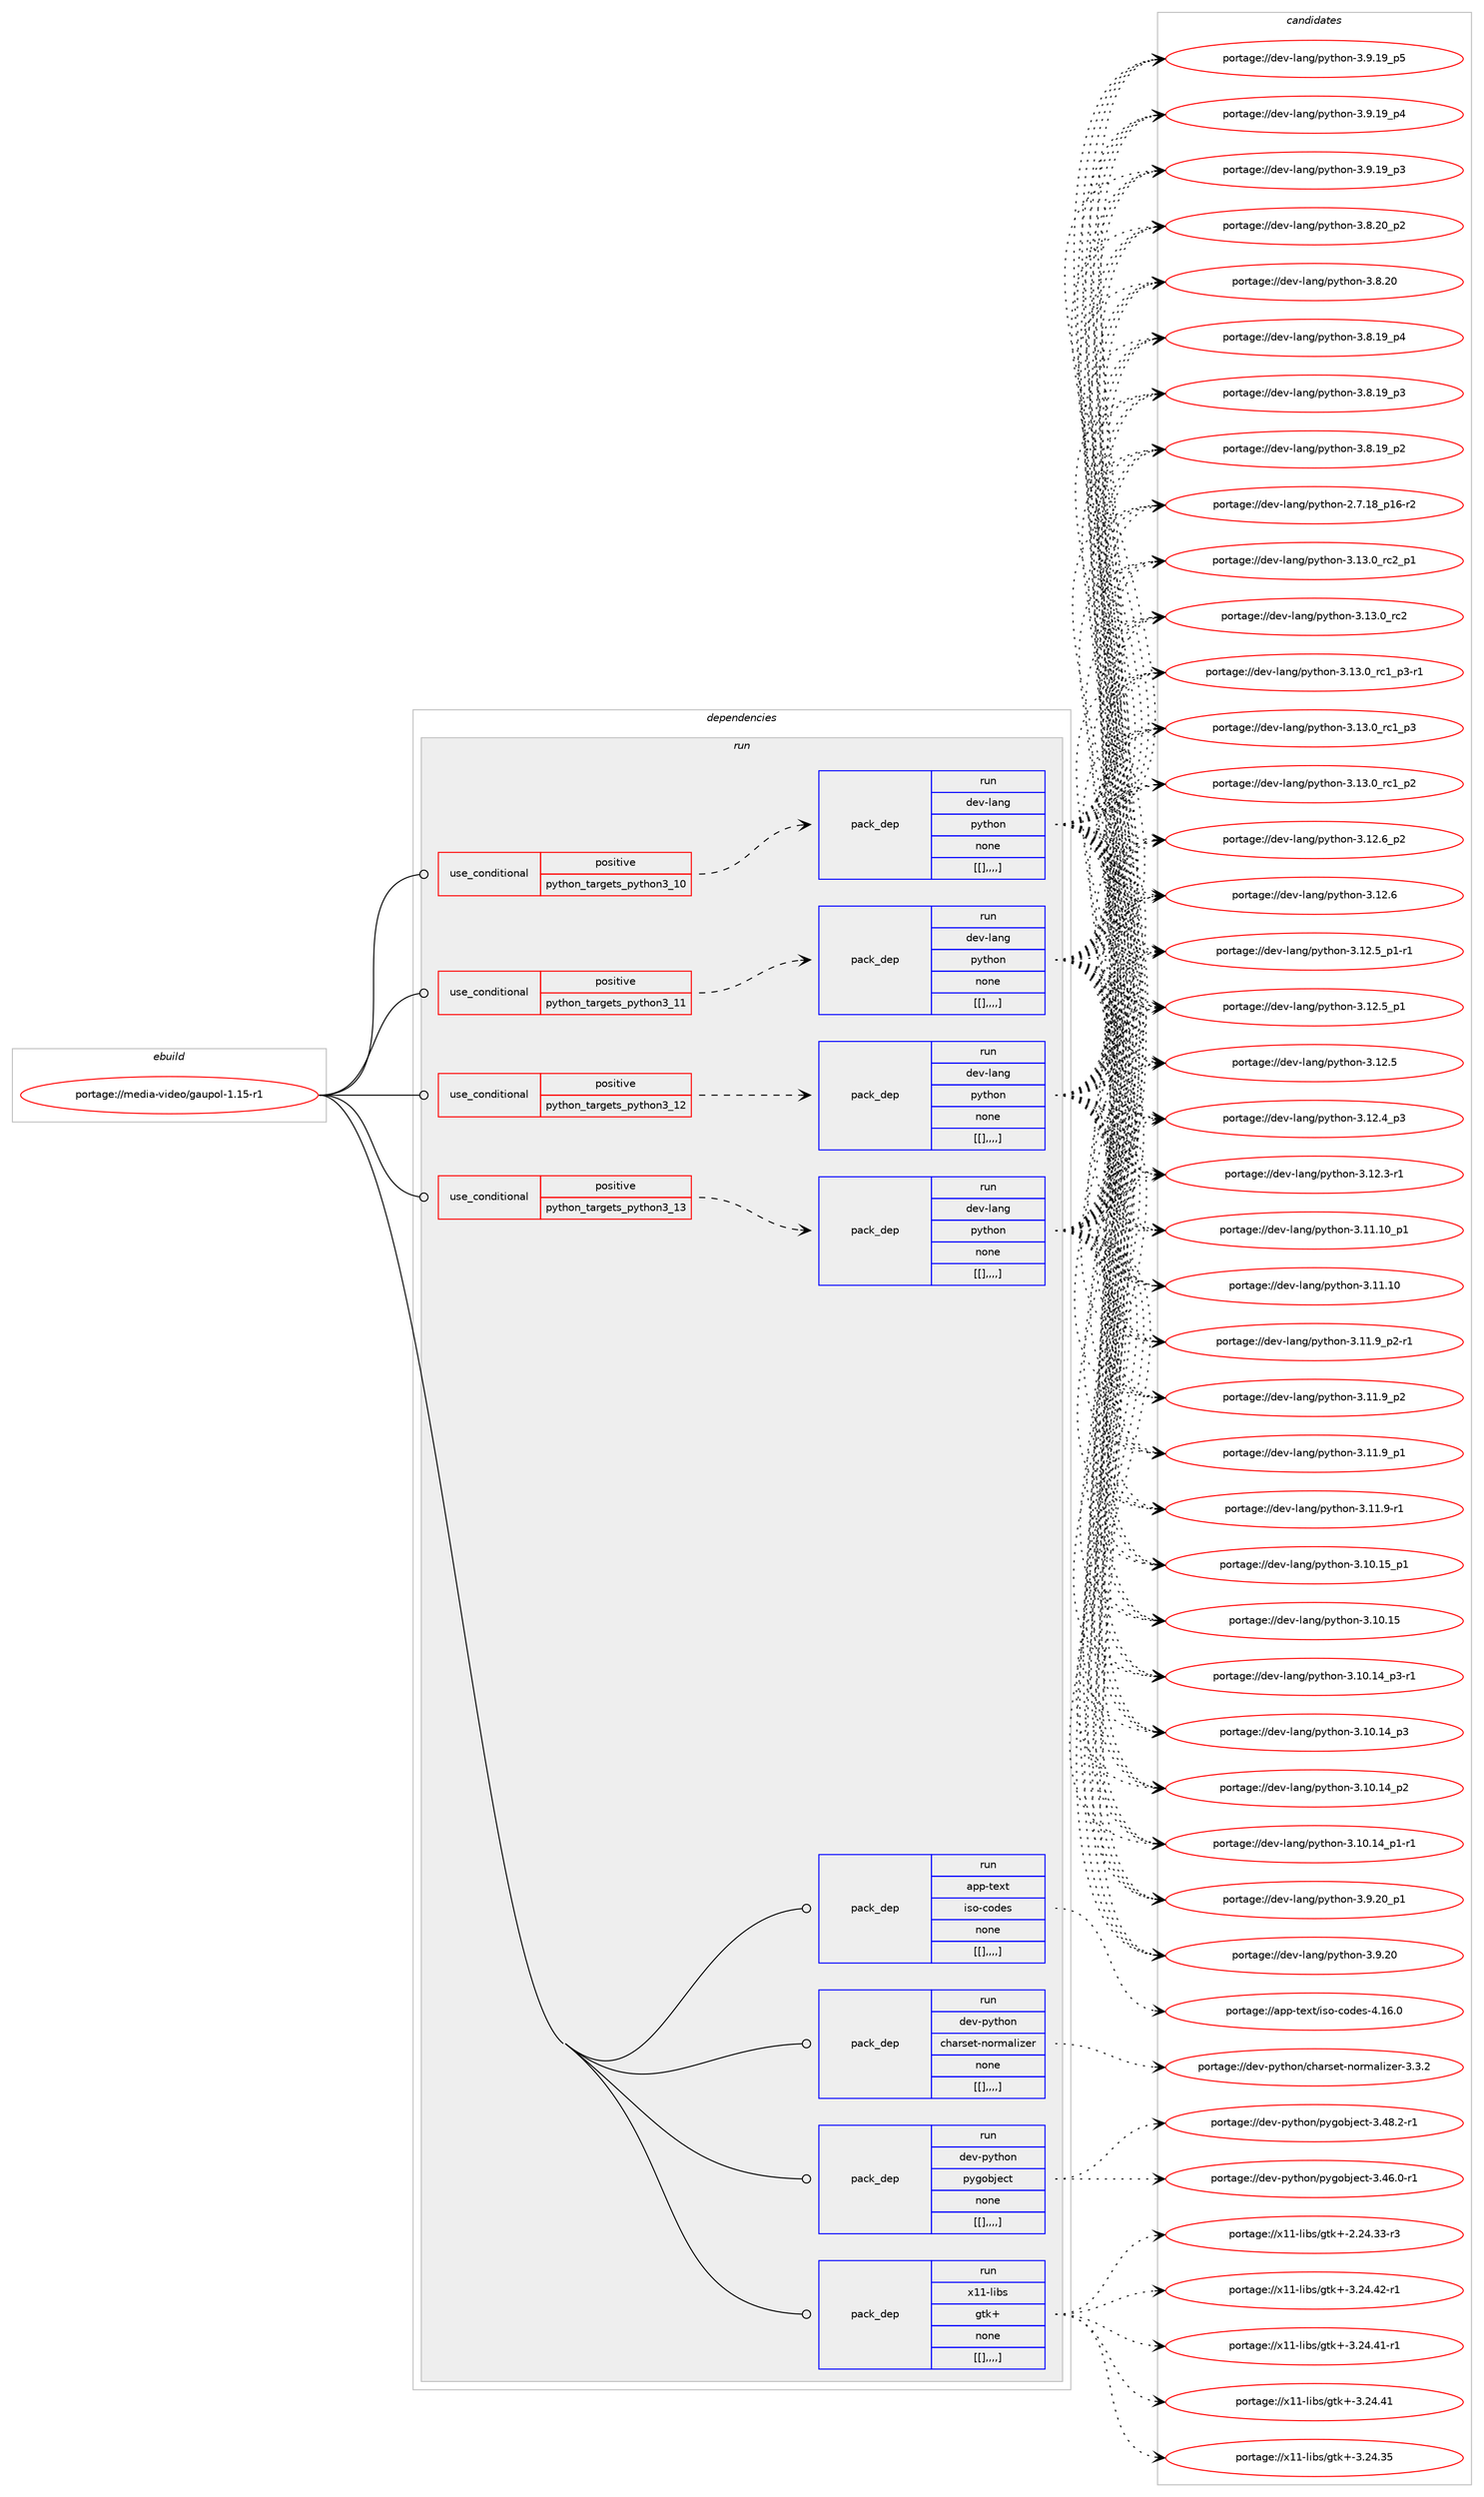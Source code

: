 digraph prolog {

# *************
# Graph options
# *************

newrank=true;
concentrate=true;
compound=true;
graph [rankdir=LR,fontname=Helvetica,fontsize=10,ranksep=1.5];#, ranksep=2.5, nodesep=0.2];
edge  [arrowhead=vee];
node  [fontname=Helvetica,fontsize=10];

# **********
# The ebuild
# **********

subgraph cluster_leftcol {
color=gray;
label=<<i>ebuild</i>>;
id [label="portage://media-video/gaupol-1.15-r1", color=red, width=4, href="../media-video/gaupol-1.15-r1.svg"];
}

# ****************
# The dependencies
# ****************

subgraph cluster_midcol {
color=gray;
label=<<i>dependencies</i>>;
subgraph cluster_compile {
fillcolor="#eeeeee";
style=filled;
label=<<i>compile</i>>;
}
subgraph cluster_compileandrun {
fillcolor="#eeeeee";
style=filled;
label=<<i>compile and run</i>>;
}
subgraph cluster_run {
fillcolor="#eeeeee";
style=filled;
label=<<i>run</i>>;
subgraph cond88435 {
dependency340562 [label=<<TABLE BORDER="0" CELLBORDER="1" CELLSPACING="0" CELLPADDING="4"><TR><TD ROWSPAN="3" CELLPADDING="10">use_conditional</TD></TR><TR><TD>positive</TD></TR><TR><TD>python_targets_python3_10</TD></TR></TABLE>>, shape=none, color=red];
subgraph pack249577 {
dependency340563 [label=<<TABLE BORDER="0" CELLBORDER="1" CELLSPACING="0" CELLPADDING="4" WIDTH="220"><TR><TD ROWSPAN="6" CELLPADDING="30">pack_dep</TD></TR><TR><TD WIDTH="110">run</TD></TR><TR><TD>dev-lang</TD></TR><TR><TD>python</TD></TR><TR><TD>none</TD></TR><TR><TD>[[],,,,]</TD></TR></TABLE>>, shape=none, color=blue];
}
dependency340562:e -> dependency340563:w [weight=20,style="dashed",arrowhead="vee"];
}
id:e -> dependency340562:w [weight=20,style="solid",arrowhead="odot"];
subgraph cond88436 {
dependency340564 [label=<<TABLE BORDER="0" CELLBORDER="1" CELLSPACING="0" CELLPADDING="4"><TR><TD ROWSPAN="3" CELLPADDING="10">use_conditional</TD></TR><TR><TD>positive</TD></TR><TR><TD>python_targets_python3_11</TD></TR></TABLE>>, shape=none, color=red];
subgraph pack249578 {
dependency340565 [label=<<TABLE BORDER="0" CELLBORDER="1" CELLSPACING="0" CELLPADDING="4" WIDTH="220"><TR><TD ROWSPAN="6" CELLPADDING="30">pack_dep</TD></TR><TR><TD WIDTH="110">run</TD></TR><TR><TD>dev-lang</TD></TR><TR><TD>python</TD></TR><TR><TD>none</TD></TR><TR><TD>[[],,,,]</TD></TR></TABLE>>, shape=none, color=blue];
}
dependency340564:e -> dependency340565:w [weight=20,style="dashed",arrowhead="vee"];
}
id:e -> dependency340564:w [weight=20,style="solid",arrowhead="odot"];
subgraph cond88437 {
dependency340566 [label=<<TABLE BORDER="0" CELLBORDER="1" CELLSPACING="0" CELLPADDING="4"><TR><TD ROWSPAN="3" CELLPADDING="10">use_conditional</TD></TR><TR><TD>positive</TD></TR><TR><TD>python_targets_python3_12</TD></TR></TABLE>>, shape=none, color=red];
subgraph pack249579 {
dependency340567 [label=<<TABLE BORDER="0" CELLBORDER="1" CELLSPACING="0" CELLPADDING="4" WIDTH="220"><TR><TD ROWSPAN="6" CELLPADDING="30">pack_dep</TD></TR><TR><TD WIDTH="110">run</TD></TR><TR><TD>dev-lang</TD></TR><TR><TD>python</TD></TR><TR><TD>none</TD></TR><TR><TD>[[],,,,]</TD></TR></TABLE>>, shape=none, color=blue];
}
dependency340566:e -> dependency340567:w [weight=20,style="dashed",arrowhead="vee"];
}
id:e -> dependency340566:w [weight=20,style="solid",arrowhead="odot"];
subgraph cond88438 {
dependency340568 [label=<<TABLE BORDER="0" CELLBORDER="1" CELLSPACING="0" CELLPADDING="4"><TR><TD ROWSPAN="3" CELLPADDING="10">use_conditional</TD></TR><TR><TD>positive</TD></TR><TR><TD>python_targets_python3_13</TD></TR></TABLE>>, shape=none, color=red];
subgraph pack249580 {
dependency340569 [label=<<TABLE BORDER="0" CELLBORDER="1" CELLSPACING="0" CELLPADDING="4" WIDTH="220"><TR><TD ROWSPAN="6" CELLPADDING="30">pack_dep</TD></TR><TR><TD WIDTH="110">run</TD></TR><TR><TD>dev-lang</TD></TR><TR><TD>python</TD></TR><TR><TD>none</TD></TR><TR><TD>[[],,,,]</TD></TR></TABLE>>, shape=none, color=blue];
}
dependency340568:e -> dependency340569:w [weight=20,style="dashed",arrowhead="vee"];
}
id:e -> dependency340568:w [weight=20,style="solid",arrowhead="odot"];
subgraph pack249581 {
dependency340570 [label=<<TABLE BORDER="0" CELLBORDER="1" CELLSPACING="0" CELLPADDING="4" WIDTH="220"><TR><TD ROWSPAN="6" CELLPADDING="30">pack_dep</TD></TR><TR><TD WIDTH="110">run</TD></TR><TR><TD>app-text</TD></TR><TR><TD>iso-codes</TD></TR><TR><TD>none</TD></TR><TR><TD>[[],,,,]</TD></TR></TABLE>>, shape=none, color=blue];
}
id:e -> dependency340570:w [weight=20,style="solid",arrowhead="odot"];
subgraph pack249582 {
dependency340571 [label=<<TABLE BORDER="0" CELLBORDER="1" CELLSPACING="0" CELLPADDING="4" WIDTH="220"><TR><TD ROWSPAN="6" CELLPADDING="30">pack_dep</TD></TR><TR><TD WIDTH="110">run</TD></TR><TR><TD>dev-python</TD></TR><TR><TD>charset-normalizer</TD></TR><TR><TD>none</TD></TR><TR><TD>[[],,,,]</TD></TR></TABLE>>, shape=none, color=blue];
}
id:e -> dependency340571:w [weight=20,style="solid",arrowhead="odot"];
subgraph pack249583 {
dependency340572 [label=<<TABLE BORDER="0" CELLBORDER="1" CELLSPACING="0" CELLPADDING="4" WIDTH="220"><TR><TD ROWSPAN="6" CELLPADDING="30">pack_dep</TD></TR><TR><TD WIDTH="110">run</TD></TR><TR><TD>dev-python</TD></TR><TR><TD>pygobject</TD></TR><TR><TD>none</TD></TR><TR><TD>[[],,,,]</TD></TR></TABLE>>, shape=none, color=blue];
}
id:e -> dependency340572:w [weight=20,style="solid",arrowhead="odot"];
subgraph pack249584 {
dependency340573 [label=<<TABLE BORDER="0" CELLBORDER="1" CELLSPACING="0" CELLPADDING="4" WIDTH="220"><TR><TD ROWSPAN="6" CELLPADDING="30">pack_dep</TD></TR><TR><TD WIDTH="110">run</TD></TR><TR><TD>x11-libs</TD></TR><TR><TD>gtk+</TD></TR><TR><TD>none</TD></TR><TR><TD>[[],,,,]</TD></TR></TABLE>>, shape=none, color=blue];
}
id:e -> dependency340573:w [weight=20,style="solid",arrowhead="odot"];
}
}

# **************
# The candidates
# **************

subgraph cluster_choices {
rank=same;
color=gray;
label=<<i>candidates</i>>;

subgraph choice249577 {
color=black;
nodesep=1;
choice100101118451089711010347112121116104111110455146495146489511499509511249 [label="portage://dev-lang/python-3.13.0_rc2_p1", color=red, width=4,href="../dev-lang/python-3.13.0_rc2_p1.svg"];
choice10010111845108971101034711212111610411111045514649514648951149950 [label="portage://dev-lang/python-3.13.0_rc2", color=red, width=4,href="../dev-lang/python-3.13.0_rc2.svg"];
choice1001011184510897110103471121211161041111104551464951464895114994995112514511449 [label="portage://dev-lang/python-3.13.0_rc1_p3-r1", color=red, width=4,href="../dev-lang/python-3.13.0_rc1_p3-r1.svg"];
choice100101118451089711010347112121116104111110455146495146489511499499511251 [label="portage://dev-lang/python-3.13.0_rc1_p3", color=red, width=4,href="../dev-lang/python-3.13.0_rc1_p3.svg"];
choice100101118451089711010347112121116104111110455146495146489511499499511250 [label="portage://dev-lang/python-3.13.0_rc1_p2", color=red, width=4,href="../dev-lang/python-3.13.0_rc1_p2.svg"];
choice100101118451089711010347112121116104111110455146495046549511250 [label="portage://dev-lang/python-3.12.6_p2", color=red, width=4,href="../dev-lang/python-3.12.6_p2.svg"];
choice10010111845108971101034711212111610411111045514649504654 [label="portage://dev-lang/python-3.12.6", color=red, width=4,href="../dev-lang/python-3.12.6.svg"];
choice1001011184510897110103471121211161041111104551464950465395112494511449 [label="portage://dev-lang/python-3.12.5_p1-r1", color=red, width=4,href="../dev-lang/python-3.12.5_p1-r1.svg"];
choice100101118451089711010347112121116104111110455146495046539511249 [label="portage://dev-lang/python-3.12.5_p1", color=red, width=4,href="../dev-lang/python-3.12.5_p1.svg"];
choice10010111845108971101034711212111610411111045514649504653 [label="portage://dev-lang/python-3.12.5", color=red, width=4,href="../dev-lang/python-3.12.5.svg"];
choice100101118451089711010347112121116104111110455146495046529511251 [label="portage://dev-lang/python-3.12.4_p3", color=red, width=4,href="../dev-lang/python-3.12.4_p3.svg"];
choice100101118451089711010347112121116104111110455146495046514511449 [label="portage://dev-lang/python-3.12.3-r1", color=red, width=4,href="../dev-lang/python-3.12.3-r1.svg"];
choice10010111845108971101034711212111610411111045514649494649489511249 [label="portage://dev-lang/python-3.11.10_p1", color=red, width=4,href="../dev-lang/python-3.11.10_p1.svg"];
choice1001011184510897110103471121211161041111104551464949464948 [label="portage://dev-lang/python-3.11.10", color=red, width=4,href="../dev-lang/python-3.11.10.svg"];
choice1001011184510897110103471121211161041111104551464949465795112504511449 [label="portage://dev-lang/python-3.11.9_p2-r1", color=red, width=4,href="../dev-lang/python-3.11.9_p2-r1.svg"];
choice100101118451089711010347112121116104111110455146494946579511250 [label="portage://dev-lang/python-3.11.9_p2", color=red, width=4,href="../dev-lang/python-3.11.9_p2.svg"];
choice100101118451089711010347112121116104111110455146494946579511249 [label="portage://dev-lang/python-3.11.9_p1", color=red, width=4,href="../dev-lang/python-3.11.9_p1.svg"];
choice100101118451089711010347112121116104111110455146494946574511449 [label="portage://dev-lang/python-3.11.9-r1", color=red, width=4,href="../dev-lang/python-3.11.9-r1.svg"];
choice10010111845108971101034711212111610411111045514649484649539511249 [label="portage://dev-lang/python-3.10.15_p1", color=red, width=4,href="../dev-lang/python-3.10.15_p1.svg"];
choice1001011184510897110103471121211161041111104551464948464953 [label="portage://dev-lang/python-3.10.15", color=red, width=4,href="../dev-lang/python-3.10.15.svg"];
choice100101118451089711010347112121116104111110455146494846495295112514511449 [label="portage://dev-lang/python-3.10.14_p3-r1", color=red, width=4,href="../dev-lang/python-3.10.14_p3-r1.svg"];
choice10010111845108971101034711212111610411111045514649484649529511251 [label="portage://dev-lang/python-3.10.14_p3", color=red, width=4,href="../dev-lang/python-3.10.14_p3.svg"];
choice10010111845108971101034711212111610411111045514649484649529511250 [label="portage://dev-lang/python-3.10.14_p2", color=red, width=4,href="../dev-lang/python-3.10.14_p2.svg"];
choice100101118451089711010347112121116104111110455146494846495295112494511449 [label="portage://dev-lang/python-3.10.14_p1-r1", color=red, width=4,href="../dev-lang/python-3.10.14_p1-r1.svg"];
choice100101118451089711010347112121116104111110455146574650489511249 [label="portage://dev-lang/python-3.9.20_p1", color=red, width=4,href="../dev-lang/python-3.9.20_p1.svg"];
choice10010111845108971101034711212111610411111045514657465048 [label="portage://dev-lang/python-3.9.20", color=red, width=4,href="../dev-lang/python-3.9.20.svg"];
choice100101118451089711010347112121116104111110455146574649579511253 [label="portage://dev-lang/python-3.9.19_p5", color=red, width=4,href="../dev-lang/python-3.9.19_p5.svg"];
choice100101118451089711010347112121116104111110455146574649579511252 [label="portage://dev-lang/python-3.9.19_p4", color=red, width=4,href="../dev-lang/python-3.9.19_p4.svg"];
choice100101118451089711010347112121116104111110455146574649579511251 [label="portage://dev-lang/python-3.9.19_p3", color=red, width=4,href="../dev-lang/python-3.9.19_p3.svg"];
choice100101118451089711010347112121116104111110455146564650489511250 [label="portage://dev-lang/python-3.8.20_p2", color=red, width=4,href="../dev-lang/python-3.8.20_p2.svg"];
choice10010111845108971101034711212111610411111045514656465048 [label="portage://dev-lang/python-3.8.20", color=red, width=4,href="../dev-lang/python-3.8.20.svg"];
choice100101118451089711010347112121116104111110455146564649579511252 [label="portage://dev-lang/python-3.8.19_p4", color=red, width=4,href="../dev-lang/python-3.8.19_p4.svg"];
choice100101118451089711010347112121116104111110455146564649579511251 [label="portage://dev-lang/python-3.8.19_p3", color=red, width=4,href="../dev-lang/python-3.8.19_p3.svg"];
choice100101118451089711010347112121116104111110455146564649579511250 [label="portage://dev-lang/python-3.8.19_p2", color=red, width=4,href="../dev-lang/python-3.8.19_p2.svg"];
choice100101118451089711010347112121116104111110455046554649569511249544511450 [label="portage://dev-lang/python-2.7.18_p16-r2", color=red, width=4,href="../dev-lang/python-2.7.18_p16-r2.svg"];
dependency340563:e -> choice100101118451089711010347112121116104111110455146495146489511499509511249:w [style=dotted,weight="100"];
dependency340563:e -> choice10010111845108971101034711212111610411111045514649514648951149950:w [style=dotted,weight="100"];
dependency340563:e -> choice1001011184510897110103471121211161041111104551464951464895114994995112514511449:w [style=dotted,weight="100"];
dependency340563:e -> choice100101118451089711010347112121116104111110455146495146489511499499511251:w [style=dotted,weight="100"];
dependency340563:e -> choice100101118451089711010347112121116104111110455146495146489511499499511250:w [style=dotted,weight="100"];
dependency340563:e -> choice100101118451089711010347112121116104111110455146495046549511250:w [style=dotted,weight="100"];
dependency340563:e -> choice10010111845108971101034711212111610411111045514649504654:w [style=dotted,weight="100"];
dependency340563:e -> choice1001011184510897110103471121211161041111104551464950465395112494511449:w [style=dotted,weight="100"];
dependency340563:e -> choice100101118451089711010347112121116104111110455146495046539511249:w [style=dotted,weight="100"];
dependency340563:e -> choice10010111845108971101034711212111610411111045514649504653:w [style=dotted,weight="100"];
dependency340563:e -> choice100101118451089711010347112121116104111110455146495046529511251:w [style=dotted,weight="100"];
dependency340563:e -> choice100101118451089711010347112121116104111110455146495046514511449:w [style=dotted,weight="100"];
dependency340563:e -> choice10010111845108971101034711212111610411111045514649494649489511249:w [style=dotted,weight="100"];
dependency340563:e -> choice1001011184510897110103471121211161041111104551464949464948:w [style=dotted,weight="100"];
dependency340563:e -> choice1001011184510897110103471121211161041111104551464949465795112504511449:w [style=dotted,weight="100"];
dependency340563:e -> choice100101118451089711010347112121116104111110455146494946579511250:w [style=dotted,weight="100"];
dependency340563:e -> choice100101118451089711010347112121116104111110455146494946579511249:w [style=dotted,weight="100"];
dependency340563:e -> choice100101118451089711010347112121116104111110455146494946574511449:w [style=dotted,weight="100"];
dependency340563:e -> choice10010111845108971101034711212111610411111045514649484649539511249:w [style=dotted,weight="100"];
dependency340563:e -> choice1001011184510897110103471121211161041111104551464948464953:w [style=dotted,weight="100"];
dependency340563:e -> choice100101118451089711010347112121116104111110455146494846495295112514511449:w [style=dotted,weight="100"];
dependency340563:e -> choice10010111845108971101034711212111610411111045514649484649529511251:w [style=dotted,weight="100"];
dependency340563:e -> choice10010111845108971101034711212111610411111045514649484649529511250:w [style=dotted,weight="100"];
dependency340563:e -> choice100101118451089711010347112121116104111110455146494846495295112494511449:w [style=dotted,weight="100"];
dependency340563:e -> choice100101118451089711010347112121116104111110455146574650489511249:w [style=dotted,weight="100"];
dependency340563:e -> choice10010111845108971101034711212111610411111045514657465048:w [style=dotted,weight="100"];
dependency340563:e -> choice100101118451089711010347112121116104111110455146574649579511253:w [style=dotted,weight="100"];
dependency340563:e -> choice100101118451089711010347112121116104111110455146574649579511252:w [style=dotted,weight="100"];
dependency340563:e -> choice100101118451089711010347112121116104111110455146574649579511251:w [style=dotted,weight="100"];
dependency340563:e -> choice100101118451089711010347112121116104111110455146564650489511250:w [style=dotted,weight="100"];
dependency340563:e -> choice10010111845108971101034711212111610411111045514656465048:w [style=dotted,weight="100"];
dependency340563:e -> choice100101118451089711010347112121116104111110455146564649579511252:w [style=dotted,weight="100"];
dependency340563:e -> choice100101118451089711010347112121116104111110455146564649579511251:w [style=dotted,weight="100"];
dependency340563:e -> choice100101118451089711010347112121116104111110455146564649579511250:w [style=dotted,weight="100"];
dependency340563:e -> choice100101118451089711010347112121116104111110455046554649569511249544511450:w [style=dotted,weight="100"];
}
subgraph choice249578 {
color=black;
nodesep=1;
choice100101118451089711010347112121116104111110455146495146489511499509511249 [label="portage://dev-lang/python-3.13.0_rc2_p1", color=red, width=4,href="../dev-lang/python-3.13.0_rc2_p1.svg"];
choice10010111845108971101034711212111610411111045514649514648951149950 [label="portage://dev-lang/python-3.13.0_rc2", color=red, width=4,href="../dev-lang/python-3.13.0_rc2.svg"];
choice1001011184510897110103471121211161041111104551464951464895114994995112514511449 [label="portage://dev-lang/python-3.13.0_rc1_p3-r1", color=red, width=4,href="../dev-lang/python-3.13.0_rc1_p3-r1.svg"];
choice100101118451089711010347112121116104111110455146495146489511499499511251 [label="portage://dev-lang/python-3.13.0_rc1_p3", color=red, width=4,href="../dev-lang/python-3.13.0_rc1_p3.svg"];
choice100101118451089711010347112121116104111110455146495146489511499499511250 [label="portage://dev-lang/python-3.13.0_rc1_p2", color=red, width=4,href="../dev-lang/python-3.13.0_rc1_p2.svg"];
choice100101118451089711010347112121116104111110455146495046549511250 [label="portage://dev-lang/python-3.12.6_p2", color=red, width=4,href="../dev-lang/python-3.12.6_p2.svg"];
choice10010111845108971101034711212111610411111045514649504654 [label="portage://dev-lang/python-3.12.6", color=red, width=4,href="../dev-lang/python-3.12.6.svg"];
choice1001011184510897110103471121211161041111104551464950465395112494511449 [label="portage://dev-lang/python-3.12.5_p1-r1", color=red, width=4,href="../dev-lang/python-3.12.5_p1-r1.svg"];
choice100101118451089711010347112121116104111110455146495046539511249 [label="portage://dev-lang/python-3.12.5_p1", color=red, width=4,href="../dev-lang/python-3.12.5_p1.svg"];
choice10010111845108971101034711212111610411111045514649504653 [label="portage://dev-lang/python-3.12.5", color=red, width=4,href="../dev-lang/python-3.12.5.svg"];
choice100101118451089711010347112121116104111110455146495046529511251 [label="portage://dev-lang/python-3.12.4_p3", color=red, width=4,href="../dev-lang/python-3.12.4_p3.svg"];
choice100101118451089711010347112121116104111110455146495046514511449 [label="portage://dev-lang/python-3.12.3-r1", color=red, width=4,href="../dev-lang/python-3.12.3-r1.svg"];
choice10010111845108971101034711212111610411111045514649494649489511249 [label="portage://dev-lang/python-3.11.10_p1", color=red, width=4,href="../dev-lang/python-3.11.10_p1.svg"];
choice1001011184510897110103471121211161041111104551464949464948 [label="portage://dev-lang/python-3.11.10", color=red, width=4,href="../dev-lang/python-3.11.10.svg"];
choice1001011184510897110103471121211161041111104551464949465795112504511449 [label="portage://dev-lang/python-3.11.9_p2-r1", color=red, width=4,href="../dev-lang/python-3.11.9_p2-r1.svg"];
choice100101118451089711010347112121116104111110455146494946579511250 [label="portage://dev-lang/python-3.11.9_p2", color=red, width=4,href="../dev-lang/python-3.11.9_p2.svg"];
choice100101118451089711010347112121116104111110455146494946579511249 [label="portage://dev-lang/python-3.11.9_p1", color=red, width=4,href="../dev-lang/python-3.11.9_p1.svg"];
choice100101118451089711010347112121116104111110455146494946574511449 [label="portage://dev-lang/python-3.11.9-r1", color=red, width=4,href="../dev-lang/python-3.11.9-r1.svg"];
choice10010111845108971101034711212111610411111045514649484649539511249 [label="portage://dev-lang/python-3.10.15_p1", color=red, width=4,href="../dev-lang/python-3.10.15_p1.svg"];
choice1001011184510897110103471121211161041111104551464948464953 [label="portage://dev-lang/python-3.10.15", color=red, width=4,href="../dev-lang/python-3.10.15.svg"];
choice100101118451089711010347112121116104111110455146494846495295112514511449 [label="portage://dev-lang/python-3.10.14_p3-r1", color=red, width=4,href="../dev-lang/python-3.10.14_p3-r1.svg"];
choice10010111845108971101034711212111610411111045514649484649529511251 [label="portage://dev-lang/python-3.10.14_p3", color=red, width=4,href="../dev-lang/python-3.10.14_p3.svg"];
choice10010111845108971101034711212111610411111045514649484649529511250 [label="portage://dev-lang/python-3.10.14_p2", color=red, width=4,href="../dev-lang/python-3.10.14_p2.svg"];
choice100101118451089711010347112121116104111110455146494846495295112494511449 [label="portage://dev-lang/python-3.10.14_p1-r1", color=red, width=4,href="../dev-lang/python-3.10.14_p1-r1.svg"];
choice100101118451089711010347112121116104111110455146574650489511249 [label="portage://dev-lang/python-3.9.20_p1", color=red, width=4,href="../dev-lang/python-3.9.20_p1.svg"];
choice10010111845108971101034711212111610411111045514657465048 [label="portage://dev-lang/python-3.9.20", color=red, width=4,href="../dev-lang/python-3.9.20.svg"];
choice100101118451089711010347112121116104111110455146574649579511253 [label="portage://dev-lang/python-3.9.19_p5", color=red, width=4,href="../dev-lang/python-3.9.19_p5.svg"];
choice100101118451089711010347112121116104111110455146574649579511252 [label="portage://dev-lang/python-3.9.19_p4", color=red, width=4,href="../dev-lang/python-3.9.19_p4.svg"];
choice100101118451089711010347112121116104111110455146574649579511251 [label="portage://dev-lang/python-3.9.19_p3", color=red, width=4,href="../dev-lang/python-3.9.19_p3.svg"];
choice100101118451089711010347112121116104111110455146564650489511250 [label="portage://dev-lang/python-3.8.20_p2", color=red, width=4,href="../dev-lang/python-3.8.20_p2.svg"];
choice10010111845108971101034711212111610411111045514656465048 [label="portage://dev-lang/python-3.8.20", color=red, width=4,href="../dev-lang/python-3.8.20.svg"];
choice100101118451089711010347112121116104111110455146564649579511252 [label="portage://dev-lang/python-3.8.19_p4", color=red, width=4,href="../dev-lang/python-3.8.19_p4.svg"];
choice100101118451089711010347112121116104111110455146564649579511251 [label="portage://dev-lang/python-3.8.19_p3", color=red, width=4,href="../dev-lang/python-3.8.19_p3.svg"];
choice100101118451089711010347112121116104111110455146564649579511250 [label="portage://dev-lang/python-3.8.19_p2", color=red, width=4,href="../dev-lang/python-3.8.19_p2.svg"];
choice100101118451089711010347112121116104111110455046554649569511249544511450 [label="portage://dev-lang/python-2.7.18_p16-r2", color=red, width=4,href="../dev-lang/python-2.7.18_p16-r2.svg"];
dependency340565:e -> choice100101118451089711010347112121116104111110455146495146489511499509511249:w [style=dotted,weight="100"];
dependency340565:e -> choice10010111845108971101034711212111610411111045514649514648951149950:w [style=dotted,weight="100"];
dependency340565:e -> choice1001011184510897110103471121211161041111104551464951464895114994995112514511449:w [style=dotted,weight="100"];
dependency340565:e -> choice100101118451089711010347112121116104111110455146495146489511499499511251:w [style=dotted,weight="100"];
dependency340565:e -> choice100101118451089711010347112121116104111110455146495146489511499499511250:w [style=dotted,weight="100"];
dependency340565:e -> choice100101118451089711010347112121116104111110455146495046549511250:w [style=dotted,weight="100"];
dependency340565:e -> choice10010111845108971101034711212111610411111045514649504654:w [style=dotted,weight="100"];
dependency340565:e -> choice1001011184510897110103471121211161041111104551464950465395112494511449:w [style=dotted,weight="100"];
dependency340565:e -> choice100101118451089711010347112121116104111110455146495046539511249:w [style=dotted,weight="100"];
dependency340565:e -> choice10010111845108971101034711212111610411111045514649504653:w [style=dotted,weight="100"];
dependency340565:e -> choice100101118451089711010347112121116104111110455146495046529511251:w [style=dotted,weight="100"];
dependency340565:e -> choice100101118451089711010347112121116104111110455146495046514511449:w [style=dotted,weight="100"];
dependency340565:e -> choice10010111845108971101034711212111610411111045514649494649489511249:w [style=dotted,weight="100"];
dependency340565:e -> choice1001011184510897110103471121211161041111104551464949464948:w [style=dotted,weight="100"];
dependency340565:e -> choice1001011184510897110103471121211161041111104551464949465795112504511449:w [style=dotted,weight="100"];
dependency340565:e -> choice100101118451089711010347112121116104111110455146494946579511250:w [style=dotted,weight="100"];
dependency340565:e -> choice100101118451089711010347112121116104111110455146494946579511249:w [style=dotted,weight="100"];
dependency340565:e -> choice100101118451089711010347112121116104111110455146494946574511449:w [style=dotted,weight="100"];
dependency340565:e -> choice10010111845108971101034711212111610411111045514649484649539511249:w [style=dotted,weight="100"];
dependency340565:e -> choice1001011184510897110103471121211161041111104551464948464953:w [style=dotted,weight="100"];
dependency340565:e -> choice100101118451089711010347112121116104111110455146494846495295112514511449:w [style=dotted,weight="100"];
dependency340565:e -> choice10010111845108971101034711212111610411111045514649484649529511251:w [style=dotted,weight="100"];
dependency340565:e -> choice10010111845108971101034711212111610411111045514649484649529511250:w [style=dotted,weight="100"];
dependency340565:e -> choice100101118451089711010347112121116104111110455146494846495295112494511449:w [style=dotted,weight="100"];
dependency340565:e -> choice100101118451089711010347112121116104111110455146574650489511249:w [style=dotted,weight="100"];
dependency340565:e -> choice10010111845108971101034711212111610411111045514657465048:w [style=dotted,weight="100"];
dependency340565:e -> choice100101118451089711010347112121116104111110455146574649579511253:w [style=dotted,weight="100"];
dependency340565:e -> choice100101118451089711010347112121116104111110455146574649579511252:w [style=dotted,weight="100"];
dependency340565:e -> choice100101118451089711010347112121116104111110455146574649579511251:w [style=dotted,weight="100"];
dependency340565:e -> choice100101118451089711010347112121116104111110455146564650489511250:w [style=dotted,weight="100"];
dependency340565:e -> choice10010111845108971101034711212111610411111045514656465048:w [style=dotted,weight="100"];
dependency340565:e -> choice100101118451089711010347112121116104111110455146564649579511252:w [style=dotted,weight="100"];
dependency340565:e -> choice100101118451089711010347112121116104111110455146564649579511251:w [style=dotted,weight="100"];
dependency340565:e -> choice100101118451089711010347112121116104111110455146564649579511250:w [style=dotted,weight="100"];
dependency340565:e -> choice100101118451089711010347112121116104111110455046554649569511249544511450:w [style=dotted,weight="100"];
}
subgraph choice249579 {
color=black;
nodesep=1;
choice100101118451089711010347112121116104111110455146495146489511499509511249 [label="portage://dev-lang/python-3.13.0_rc2_p1", color=red, width=4,href="../dev-lang/python-3.13.0_rc2_p1.svg"];
choice10010111845108971101034711212111610411111045514649514648951149950 [label="portage://dev-lang/python-3.13.0_rc2", color=red, width=4,href="../dev-lang/python-3.13.0_rc2.svg"];
choice1001011184510897110103471121211161041111104551464951464895114994995112514511449 [label="portage://dev-lang/python-3.13.0_rc1_p3-r1", color=red, width=4,href="../dev-lang/python-3.13.0_rc1_p3-r1.svg"];
choice100101118451089711010347112121116104111110455146495146489511499499511251 [label="portage://dev-lang/python-3.13.0_rc1_p3", color=red, width=4,href="../dev-lang/python-3.13.0_rc1_p3.svg"];
choice100101118451089711010347112121116104111110455146495146489511499499511250 [label="portage://dev-lang/python-3.13.0_rc1_p2", color=red, width=4,href="../dev-lang/python-3.13.0_rc1_p2.svg"];
choice100101118451089711010347112121116104111110455146495046549511250 [label="portage://dev-lang/python-3.12.6_p2", color=red, width=4,href="../dev-lang/python-3.12.6_p2.svg"];
choice10010111845108971101034711212111610411111045514649504654 [label="portage://dev-lang/python-3.12.6", color=red, width=4,href="../dev-lang/python-3.12.6.svg"];
choice1001011184510897110103471121211161041111104551464950465395112494511449 [label="portage://dev-lang/python-3.12.5_p1-r1", color=red, width=4,href="../dev-lang/python-3.12.5_p1-r1.svg"];
choice100101118451089711010347112121116104111110455146495046539511249 [label="portage://dev-lang/python-3.12.5_p1", color=red, width=4,href="../dev-lang/python-3.12.5_p1.svg"];
choice10010111845108971101034711212111610411111045514649504653 [label="portage://dev-lang/python-3.12.5", color=red, width=4,href="../dev-lang/python-3.12.5.svg"];
choice100101118451089711010347112121116104111110455146495046529511251 [label="portage://dev-lang/python-3.12.4_p3", color=red, width=4,href="../dev-lang/python-3.12.4_p3.svg"];
choice100101118451089711010347112121116104111110455146495046514511449 [label="portage://dev-lang/python-3.12.3-r1", color=red, width=4,href="../dev-lang/python-3.12.3-r1.svg"];
choice10010111845108971101034711212111610411111045514649494649489511249 [label="portage://dev-lang/python-3.11.10_p1", color=red, width=4,href="../dev-lang/python-3.11.10_p1.svg"];
choice1001011184510897110103471121211161041111104551464949464948 [label="portage://dev-lang/python-3.11.10", color=red, width=4,href="../dev-lang/python-3.11.10.svg"];
choice1001011184510897110103471121211161041111104551464949465795112504511449 [label="portage://dev-lang/python-3.11.9_p2-r1", color=red, width=4,href="../dev-lang/python-3.11.9_p2-r1.svg"];
choice100101118451089711010347112121116104111110455146494946579511250 [label="portage://dev-lang/python-3.11.9_p2", color=red, width=4,href="../dev-lang/python-3.11.9_p2.svg"];
choice100101118451089711010347112121116104111110455146494946579511249 [label="portage://dev-lang/python-3.11.9_p1", color=red, width=4,href="../dev-lang/python-3.11.9_p1.svg"];
choice100101118451089711010347112121116104111110455146494946574511449 [label="portage://dev-lang/python-3.11.9-r1", color=red, width=4,href="../dev-lang/python-3.11.9-r1.svg"];
choice10010111845108971101034711212111610411111045514649484649539511249 [label="portage://dev-lang/python-3.10.15_p1", color=red, width=4,href="../dev-lang/python-3.10.15_p1.svg"];
choice1001011184510897110103471121211161041111104551464948464953 [label="portage://dev-lang/python-3.10.15", color=red, width=4,href="../dev-lang/python-3.10.15.svg"];
choice100101118451089711010347112121116104111110455146494846495295112514511449 [label="portage://dev-lang/python-3.10.14_p3-r1", color=red, width=4,href="../dev-lang/python-3.10.14_p3-r1.svg"];
choice10010111845108971101034711212111610411111045514649484649529511251 [label="portage://dev-lang/python-3.10.14_p3", color=red, width=4,href="../dev-lang/python-3.10.14_p3.svg"];
choice10010111845108971101034711212111610411111045514649484649529511250 [label="portage://dev-lang/python-3.10.14_p2", color=red, width=4,href="../dev-lang/python-3.10.14_p2.svg"];
choice100101118451089711010347112121116104111110455146494846495295112494511449 [label="portage://dev-lang/python-3.10.14_p1-r1", color=red, width=4,href="../dev-lang/python-3.10.14_p1-r1.svg"];
choice100101118451089711010347112121116104111110455146574650489511249 [label="portage://dev-lang/python-3.9.20_p1", color=red, width=4,href="../dev-lang/python-3.9.20_p1.svg"];
choice10010111845108971101034711212111610411111045514657465048 [label="portage://dev-lang/python-3.9.20", color=red, width=4,href="../dev-lang/python-3.9.20.svg"];
choice100101118451089711010347112121116104111110455146574649579511253 [label="portage://dev-lang/python-3.9.19_p5", color=red, width=4,href="../dev-lang/python-3.9.19_p5.svg"];
choice100101118451089711010347112121116104111110455146574649579511252 [label="portage://dev-lang/python-3.9.19_p4", color=red, width=4,href="../dev-lang/python-3.9.19_p4.svg"];
choice100101118451089711010347112121116104111110455146574649579511251 [label="portage://dev-lang/python-3.9.19_p3", color=red, width=4,href="../dev-lang/python-3.9.19_p3.svg"];
choice100101118451089711010347112121116104111110455146564650489511250 [label="portage://dev-lang/python-3.8.20_p2", color=red, width=4,href="../dev-lang/python-3.8.20_p2.svg"];
choice10010111845108971101034711212111610411111045514656465048 [label="portage://dev-lang/python-3.8.20", color=red, width=4,href="../dev-lang/python-3.8.20.svg"];
choice100101118451089711010347112121116104111110455146564649579511252 [label="portage://dev-lang/python-3.8.19_p4", color=red, width=4,href="../dev-lang/python-3.8.19_p4.svg"];
choice100101118451089711010347112121116104111110455146564649579511251 [label="portage://dev-lang/python-3.8.19_p3", color=red, width=4,href="../dev-lang/python-3.8.19_p3.svg"];
choice100101118451089711010347112121116104111110455146564649579511250 [label="portage://dev-lang/python-3.8.19_p2", color=red, width=4,href="../dev-lang/python-3.8.19_p2.svg"];
choice100101118451089711010347112121116104111110455046554649569511249544511450 [label="portage://dev-lang/python-2.7.18_p16-r2", color=red, width=4,href="../dev-lang/python-2.7.18_p16-r2.svg"];
dependency340567:e -> choice100101118451089711010347112121116104111110455146495146489511499509511249:w [style=dotted,weight="100"];
dependency340567:e -> choice10010111845108971101034711212111610411111045514649514648951149950:w [style=dotted,weight="100"];
dependency340567:e -> choice1001011184510897110103471121211161041111104551464951464895114994995112514511449:w [style=dotted,weight="100"];
dependency340567:e -> choice100101118451089711010347112121116104111110455146495146489511499499511251:w [style=dotted,weight="100"];
dependency340567:e -> choice100101118451089711010347112121116104111110455146495146489511499499511250:w [style=dotted,weight="100"];
dependency340567:e -> choice100101118451089711010347112121116104111110455146495046549511250:w [style=dotted,weight="100"];
dependency340567:e -> choice10010111845108971101034711212111610411111045514649504654:w [style=dotted,weight="100"];
dependency340567:e -> choice1001011184510897110103471121211161041111104551464950465395112494511449:w [style=dotted,weight="100"];
dependency340567:e -> choice100101118451089711010347112121116104111110455146495046539511249:w [style=dotted,weight="100"];
dependency340567:e -> choice10010111845108971101034711212111610411111045514649504653:w [style=dotted,weight="100"];
dependency340567:e -> choice100101118451089711010347112121116104111110455146495046529511251:w [style=dotted,weight="100"];
dependency340567:e -> choice100101118451089711010347112121116104111110455146495046514511449:w [style=dotted,weight="100"];
dependency340567:e -> choice10010111845108971101034711212111610411111045514649494649489511249:w [style=dotted,weight="100"];
dependency340567:e -> choice1001011184510897110103471121211161041111104551464949464948:w [style=dotted,weight="100"];
dependency340567:e -> choice1001011184510897110103471121211161041111104551464949465795112504511449:w [style=dotted,weight="100"];
dependency340567:e -> choice100101118451089711010347112121116104111110455146494946579511250:w [style=dotted,weight="100"];
dependency340567:e -> choice100101118451089711010347112121116104111110455146494946579511249:w [style=dotted,weight="100"];
dependency340567:e -> choice100101118451089711010347112121116104111110455146494946574511449:w [style=dotted,weight="100"];
dependency340567:e -> choice10010111845108971101034711212111610411111045514649484649539511249:w [style=dotted,weight="100"];
dependency340567:e -> choice1001011184510897110103471121211161041111104551464948464953:w [style=dotted,weight="100"];
dependency340567:e -> choice100101118451089711010347112121116104111110455146494846495295112514511449:w [style=dotted,weight="100"];
dependency340567:e -> choice10010111845108971101034711212111610411111045514649484649529511251:w [style=dotted,weight="100"];
dependency340567:e -> choice10010111845108971101034711212111610411111045514649484649529511250:w [style=dotted,weight="100"];
dependency340567:e -> choice100101118451089711010347112121116104111110455146494846495295112494511449:w [style=dotted,weight="100"];
dependency340567:e -> choice100101118451089711010347112121116104111110455146574650489511249:w [style=dotted,weight="100"];
dependency340567:e -> choice10010111845108971101034711212111610411111045514657465048:w [style=dotted,weight="100"];
dependency340567:e -> choice100101118451089711010347112121116104111110455146574649579511253:w [style=dotted,weight="100"];
dependency340567:e -> choice100101118451089711010347112121116104111110455146574649579511252:w [style=dotted,weight="100"];
dependency340567:e -> choice100101118451089711010347112121116104111110455146574649579511251:w [style=dotted,weight="100"];
dependency340567:e -> choice100101118451089711010347112121116104111110455146564650489511250:w [style=dotted,weight="100"];
dependency340567:e -> choice10010111845108971101034711212111610411111045514656465048:w [style=dotted,weight="100"];
dependency340567:e -> choice100101118451089711010347112121116104111110455146564649579511252:w [style=dotted,weight="100"];
dependency340567:e -> choice100101118451089711010347112121116104111110455146564649579511251:w [style=dotted,weight="100"];
dependency340567:e -> choice100101118451089711010347112121116104111110455146564649579511250:w [style=dotted,weight="100"];
dependency340567:e -> choice100101118451089711010347112121116104111110455046554649569511249544511450:w [style=dotted,weight="100"];
}
subgraph choice249580 {
color=black;
nodesep=1;
choice100101118451089711010347112121116104111110455146495146489511499509511249 [label="portage://dev-lang/python-3.13.0_rc2_p1", color=red, width=4,href="../dev-lang/python-3.13.0_rc2_p1.svg"];
choice10010111845108971101034711212111610411111045514649514648951149950 [label="portage://dev-lang/python-3.13.0_rc2", color=red, width=4,href="../dev-lang/python-3.13.0_rc2.svg"];
choice1001011184510897110103471121211161041111104551464951464895114994995112514511449 [label="portage://dev-lang/python-3.13.0_rc1_p3-r1", color=red, width=4,href="../dev-lang/python-3.13.0_rc1_p3-r1.svg"];
choice100101118451089711010347112121116104111110455146495146489511499499511251 [label="portage://dev-lang/python-3.13.0_rc1_p3", color=red, width=4,href="../dev-lang/python-3.13.0_rc1_p3.svg"];
choice100101118451089711010347112121116104111110455146495146489511499499511250 [label="portage://dev-lang/python-3.13.0_rc1_p2", color=red, width=4,href="../dev-lang/python-3.13.0_rc1_p2.svg"];
choice100101118451089711010347112121116104111110455146495046549511250 [label="portage://dev-lang/python-3.12.6_p2", color=red, width=4,href="../dev-lang/python-3.12.6_p2.svg"];
choice10010111845108971101034711212111610411111045514649504654 [label="portage://dev-lang/python-3.12.6", color=red, width=4,href="../dev-lang/python-3.12.6.svg"];
choice1001011184510897110103471121211161041111104551464950465395112494511449 [label="portage://dev-lang/python-3.12.5_p1-r1", color=red, width=4,href="../dev-lang/python-3.12.5_p1-r1.svg"];
choice100101118451089711010347112121116104111110455146495046539511249 [label="portage://dev-lang/python-3.12.5_p1", color=red, width=4,href="../dev-lang/python-3.12.5_p1.svg"];
choice10010111845108971101034711212111610411111045514649504653 [label="portage://dev-lang/python-3.12.5", color=red, width=4,href="../dev-lang/python-3.12.5.svg"];
choice100101118451089711010347112121116104111110455146495046529511251 [label="portage://dev-lang/python-3.12.4_p3", color=red, width=4,href="../dev-lang/python-3.12.4_p3.svg"];
choice100101118451089711010347112121116104111110455146495046514511449 [label="portage://dev-lang/python-3.12.3-r1", color=red, width=4,href="../dev-lang/python-3.12.3-r1.svg"];
choice10010111845108971101034711212111610411111045514649494649489511249 [label="portage://dev-lang/python-3.11.10_p1", color=red, width=4,href="../dev-lang/python-3.11.10_p1.svg"];
choice1001011184510897110103471121211161041111104551464949464948 [label="portage://dev-lang/python-3.11.10", color=red, width=4,href="../dev-lang/python-3.11.10.svg"];
choice1001011184510897110103471121211161041111104551464949465795112504511449 [label="portage://dev-lang/python-3.11.9_p2-r1", color=red, width=4,href="../dev-lang/python-3.11.9_p2-r1.svg"];
choice100101118451089711010347112121116104111110455146494946579511250 [label="portage://dev-lang/python-3.11.9_p2", color=red, width=4,href="../dev-lang/python-3.11.9_p2.svg"];
choice100101118451089711010347112121116104111110455146494946579511249 [label="portage://dev-lang/python-3.11.9_p1", color=red, width=4,href="../dev-lang/python-3.11.9_p1.svg"];
choice100101118451089711010347112121116104111110455146494946574511449 [label="portage://dev-lang/python-3.11.9-r1", color=red, width=4,href="../dev-lang/python-3.11.9-r1.svg"];
choice10010111845108971101034711212111610411111045514649484649539511249 [label="portage://dev-lang/python-3.10.15_p1", color=red, width=4,href="../dev-lang/python-3.10.15_p1.svg"];
choice1001011184510897110103471121211161041111104551464948464953 [label="portage://dev-lang/python-3.10.15", color=red, width=4,href="../dev-lang/python-3.10.15.svg"];
choice100101118451089711010347112121116104111110455146494846495295112514511449 [label="portage://dev-lang/python-3.10.14_p3-r1", color=red, width=4,href="../dev-lang/python-3.10.14_p3-r1.svg"];
choice10010111845108971101034711212111610411111045514649484649529511251 [label="portage://dev-lang/python-3.10.14_p3", color=red, width=4,href="../dev-lang/python-3.10.14_p3.svg"];
choice10010111845108971101034711212111610411111045514649484649529511250 [label="portage://dev-lang/python-3.10.14_p2", color=red, width=4,href="../dev-lang/python-3.10.14_p2.svg"];
choice100101118451089711010347112121116104111110455146494846495295112494511449 [label="portage://dev-lang/python-3.10.14_p1-r1", color=red, width=4,href="../dev-lang/python-3.10.14_p1-r1.svg"];
choice100101118451089711010347112121116104111110455146574650489511249 [label="portage://dev-lang/python-3.9.20_p1", color=red, width=4,href="../dev-lang/python-3.9.20_p1.svg"];
choice10010111845108971101034711212111610411111045514657465048 [label="portage://dev-lang/python-3.9.20", color=red, width=4,href="../dev-lang/python-3.9.20.svg"];
choice100101118451089711010347112121116104111110455146574649579511253 [label="portage://dev-lang/python-3.9.19_p5", color=red, width=4,href="../dev-lang/python-3.9.19_p5.svg"];
choice100101118451089711010347112121116104111110455146574649579511252 [label="portage://dev-lang/python-3.9.19_p4", color=red, width=4,href="../dev-lang/python-3.9.19_p4.svg"];
choice100101118451089711010347112121116104111110455146574649579511251 [label="portage://dev-lang/python-3.9.19_p3", color=red, width=4,href="../dev-lang/python-3.9.19_p3.svg"];
choice100101118451089711010347112121116104111110455146564650489511250 [label="portage://dev-lang/python-3.8.20_p2", color=red, width=4,href="../dev-lang/python-3.8.20_p2.svg"];
choice10010111845108971101034711212111610411111045514656465048 [label="portage://dev-lang/python-3.8.20", color=red, width=4,href="../dev-lang/python-3.8.20.svg"];
choice100101118451089711010347112121116104111110455146564649579511252 [label="portage://dev-lang/python-3.8.19_p4", color=red, width=4,href="../dev-lang/python-3.8.19_p4.svg"];
choice100101118451089711010347112121116104111110455146564649579511251 [label="portage://dev-lang/python-3.8.19_p3", color=red, width=4,href="../dev-lang/python-3.8.19_p3.svg"];
choice100101118451089711010347112121116104111110455146564649579511250 [label="portage://dev-lang/python-3.8.19_p2", color=red, width=4,href="../dev-lang/python-3.8.19_p2.svg"];
choice100101118451089711010347112121116104111110455046554649569511249544511450 [label="portage://dev-lang/python-2.7.18_p16-r2", color=red, width=4,href="../dev-lang/python-2.7.18_p16-r2.svg"];
dependency340569:e -> choice100101118451089711010347112121116104111110455146495146489511499509511249:w [style=dotted,weight="100"];
dependency340569:e -> choice10010111845108971101034711212111610411111045514649514648951149950:w [style=dotted,weight="100"];
dependency340569:e -> choice1001011184510897110103471121211161041111104551464951464895114994995112514511449:w [style=dotted,weight="100"];
dependency340569:e -> choice100101118451089711010347112121116104111110455146495146489511499499511251:w [style=dotted,weight="100"];
dependency340569:e -> choice100101118451089711010347112121116104111110455146495146489511499499511250:w [style=dotted,weight="100"];
dependency340569:e -> choice100101118451089711010347112121116104111110455146495046549511250:w [style=dotted,weight="100"];
dependency340569:e -> choice10010111845108971101034711212111610411111045514649504654:w [style=dotted,weight="100"];
dependency340569:e -> choice1001011184510897110103471121211161041111104551464950465395112494511449:w [style=dotted,weight="100"];
dependency340569:e -> choice100101118451089711010347112121116104111110455146495046539511249:w [style=dotted,weight="100"];
dependency340569:e -> choice10010111845108971101034711212111610411111045514649504653:w [style=dotted,weight="100"];
dependency340569:e -> choice100101118451089711010347112121116104111110455146495046529511251:w [style=dotted,weight="100"];
dependency340569:e -> choice100101118451089711010347112121116104111110455146495046514511449:w [style=dotted,weight="100"];
dependency340569:e -> choice10010111845108971101034711212111610411111045514649494649489511249:w [style=dotted,weight="100"];
dependency340569:e -> choice1001011184510897110103471121211161041111104551464949464948:w [style=dotted,weight="100"];
dependency340569:e -> choice1001011184510897110103471121211161041111104551464949465795112504511449:w [style=dotted,weight="100"];
dependency340569:e -> choice100101118451089711010347112121116104111110455146494946579511250:w [style=dotted,weight="100"];
dependency340569:e -> choice100101118451089711010347112121116104111110455146494946579511249:w [style=dotted,weight="100"];
dependency340569:e -> choice100101118451089711010347112121116104111110455146494946574511449:w [style=dotted,weight="100"];
dependency340569:e -> choice10010111845108971101034711212111610411111045514649484649539511249:w [style=dotted,weight="100"];
dependency340569:e -> choice1001011184510897110103471121211161041111104551464948464953:w [style=dotted,weight="100"];
dependency340569:e -> choice100101118451089711010347112121116104111110455146494846495295112514511449:w [style=dotted,weight="100"];
dependency340569:e -> choice10010111845108971101034711212111610411111045514649484649529511251:w [style=dotted,weight="100"];
dependency340569:e -> choice10010111845108971101034711212111610411111045514649484649529511250:w [style=dotted,weight="100"];
dependency340569:e -> choice100101118451089711010347112121116104111110455146494846495295112494511449:w [style=dotted,weight="100"];
dependency340569:e -> choice100101118451089711010347112121116104111110455146574650489511249:w [style=dotted,weight="100"];
dependency340569:e -> choice10010111845108971101034711212111610411111045514657465048:w [style=dotted,weight="100"];
dependency340569:e -> choice100101118451089711010347112121116104111110455146574649579511253:w [style=dotted,weight="100"];
dependency340569:e -> choice100101118451089711010347112121116104111110455146574649579511252:w [style=dotted,weight="100"];
dependency340569:e -> choice100101118451089711010347112121116104111110455146574649579511251:w [style=dotted,weight="100"];
dependency340569:e -> choice100101118451089711010347112121116104111110455146564650489511250:w [style=dotted,weight="100"];
dependency340569:e -> choice10010111845108971101034711212111610411111045514656465048:w [style=dotted,weight="100"];
dependency340569:e -> choice100101118451089711010347112121116104111110455146564649579511252:w [style=dotted,weight="100"];
dependency340569:e -> choice100101118451089711010347112121116104111110455146564649579511251:w [style=dotted,weight="100"];
dependency340569:e -> choice100101118451089711010347112121116104111110455146564649579511250:w [style=dotted,weight="100"];
dependency340569:e -> choice100101118451089711010347112121116104111110455046554649569511249544511450:w [style=dotted,weight="100"];
}
subgraph choice249581 {
color=black;
nodesep=1;
choice971121124511610112011647105115111459911110010111545524649544648 [label="portage://app-text/iso-codes-4.16.0", color=red, width=4,href="../app-text/iso-codes-4.16.0.svg"];
dependency340570:e -> choice971121124511610112011647105115111459911110010111545524649544648:w [style=dotted,weight="100"];
}
subgraph choice249582 {
color=black;
nodesep=1;
choice100101118451121211161041111104799104971141151011164511011111410997108105122101114455146514650 [label="portage://dev-python/charset-normalizer-3.3.2", color=red, width=4,href="../dev-python/charset-normalizer-3.3.2.svg"];
dependency340571:e -> choice100101118451121211161041111104799104971141151011164511011111410997108105122101114455146514650:w [style=dotted,weight="100"];
}
subgraph choice249583 {
color=black;
nodesep=1;
choice10010111845112121116104111110471121211031119810610199116455146525646504511449 [label="portage://dev-python/pygobject-3.48.2-r1", color=red, width=4,href="../dev-python/pygobject-3.48.2-r1.svg"];
choice10010111845112121116104111110471121211031119810610199116455146525446484511449 [label="portage://dev-python/pygobject-3.46.0-r1", color=red, width=4,href="../dev-python/pygobject-3.46.0-r1.svg"];
dependency340572:e -> choice10010111845112121116104111110471121211031119810610199116455146525646504511449:w [style=dotted,weight="100"];
dependency340572:e -> choice10010111845112121116104111110471121211031119810610199116455146525446484511449:w [style=dotted,weight="100"];
}
subgraph choice249584 {
color=black;
nodesep=1;
choice12049494510810598115471031161074345514650524652504511449 [label="portage://x11-libs/gtk+-3.24.42-r1", color=red, width=4,href="../x11-libs/gtk+-3.24.42-r1.svg"];
choice12049494510810598115471031161074345514650524652494511449 [label="portage://x11-libs/gtk+-3.24.41-r1", color=red, width=4,href="../x11-libs/gtk+-3.24.41-r1.svg"];
choice1204949451081059811547103116107434551465052465249 [label="portage://x11-libs/gtk+-3.24.41", color=red, width=4,href="../x11-libs/gtk+-3.24.41.svg"];
choice1204949451081059811547103116107434551465052465153 [label="portage://x11-libs/gtk+-3.24.35", color=red, width=4,href="../x11-libs/gtk+-3.24.35.svg"];
choice12049494510810598115471031161074345504650524651514511451 [label="portage://x11-libs/gtk+-2.24.33-r3", color=red, width=4,href="../x11-libs/gtk+-2.24.33-r3.svg"];
dependency340573:e -> choice12049494510810598115471031161074345514650524652504511449:w [style=dotted,weight="100"];
dependency340573:e -> choice12049494510810598115471031161074345514650524652494511449:w [style=dotted,weight="100"];
dependency340573:e -> choice1204949451081059811547103116107434551465052465249:w [style=dotted,weight="100"];
dependency340573:e -> choice1204949451081059811547103116107434551465052465153:w [style=dotted,weight="100"];
dependency340573:e -> choice12049494510810598115471031161074345504650524651514511451:w [style=dotted,weight="100"];
}
}

}
